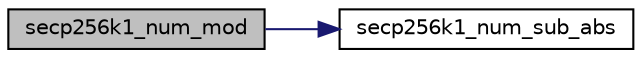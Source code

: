 digraph "secp256k1_num_mod"
{
  edge [fontname="Helvetica",fontsize="10",labelfontname="Helvetica",labelfontsize="10"];
  node [fontname="Helvetica",fontsize="10",shape=record];
  rankdir="LR";
  Node31 [label="secp256k1_num_mod",height=0.2,width=0.4,color="black", fillcolor="grey75", style="filled", fontcolor="black"];
  Node31 -> Node32 [color="midnightblue",fontsize="10",style="solid",fontname="Helvetica"];
  Node32 [label="secp256k1_num_sub_abs",height=0.2,width=0.4,color="black", fillcolor="white", style="filled",URL="$d2/da2/num__gmp__impl_8h.html#ab91615231aec0531471a43b9390421c1"];
}

